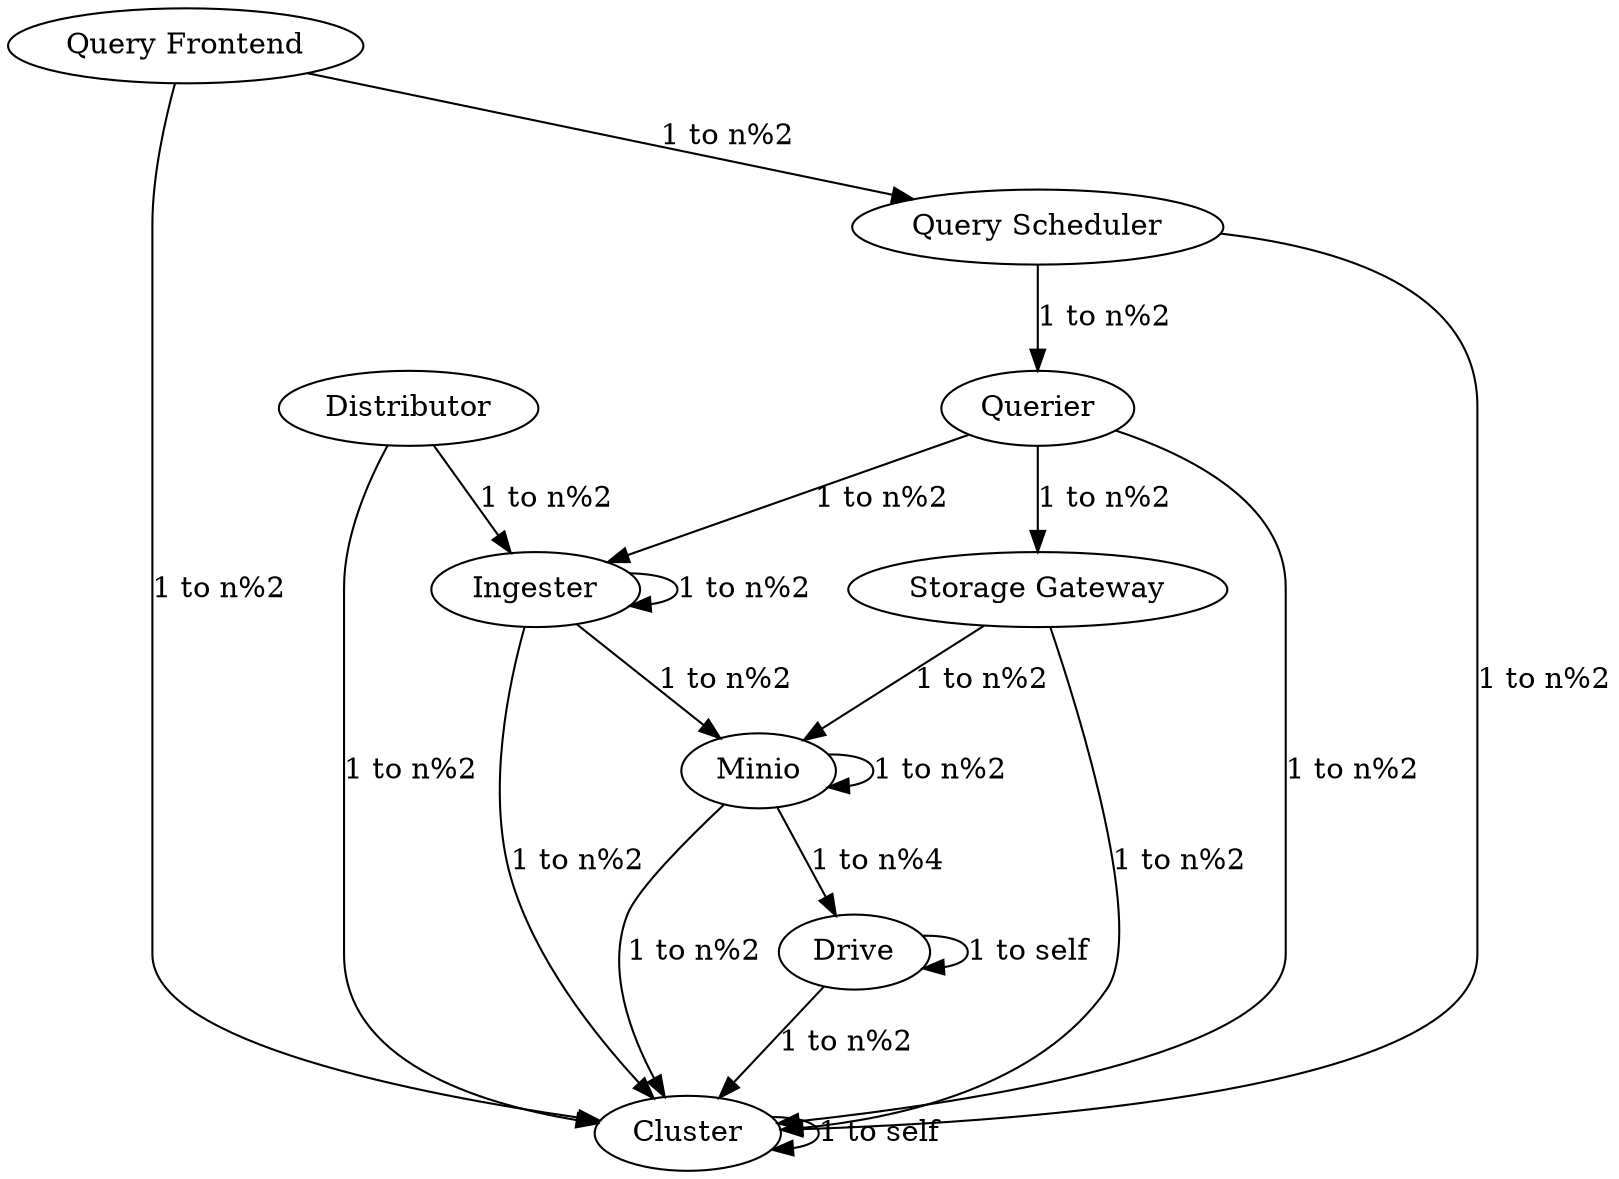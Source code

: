 digraph RBN {
    C [label="Cluster", fun="copy", instances=2]
    D [label="Distributor", func="one(C) & one(I)", instances=4];
    I [label="Ingester", func="one(C) & 50%(I) & one(MIO)", type_condition="one(I, mod=2, group=0) | one(I, mod=2, group=1)", instances=4];


    QF [label="Query Frontend", func="one(C) & one(QS)", type_condition="or(QF, mod=2, group=0) | or(QF, mod=2, group=1)", instances=4];
    QS [label="Query Scheduler", func="one(C) & one(Q)", type_condition="or(QS, mod=2, group=0) | or(QS, mod=2, group=1)", instances=4];
    Q [label="Querier", func="one(C) & (one(SG) | one(I))", type_condition="or(Q, mod=2, group=0) | or(Q, mod=2, group=1)",  instances=4];
    SG [label="Storage Gateway", func="one(C) & one(MIO)", type_condition="or(SG, mod=2, group=0) | or(SG, mod=2, group=1)", instances=4];

    MIO [label="Minio", func="one(C) & 75%(MIO) & 25%(DRV)", type_condition="or(MIO, mod=2, group=0) | or(MIO, mod=2, group=1)", instances=4];
    DRV [label="Drive", func="one(C) & copy(DRV)", type_condition="or(DRV, mod=4, group=0) | or(DRV, mod=4, group=1) | or(DRV, mod=4, group=2) | or(DRV, mod=4, group=3)", instances=16];

    MIO -> MIO [label="1 to n%2"];
    MIO -> DRV [label="1 to n%4"];

    D -> I [label="1 to n%2"];
    I -> MIO [label="1 to n%2"];
    I -> I [label="1 to n%2"];
    QF -> QS [label="1 to n%2"];
    QS -> Q [label="1 to n%2"];
    Q -> SG [label="1 to n%2"];
    SG -> MIO [label="1 to n%2"];
    Q -> I [label="1 to n%2"]; 
    DRV -> DRV [label="1 to self"];

    D -> C [label="1 to n%2"];
    I -> C [label="1 to n%2"];
    QF -> C [label="1 to n%2"];
    QS -> C [label="1 to n%2"];
    Q -> C [label="1 to n%2"];
    SG -> C [label="1 to n%2"];
    MIO -> C [label="1 to n%2"];
    DRV -> C [label="1 to n%2"];

    C -> C [label="1 to self"];
}
